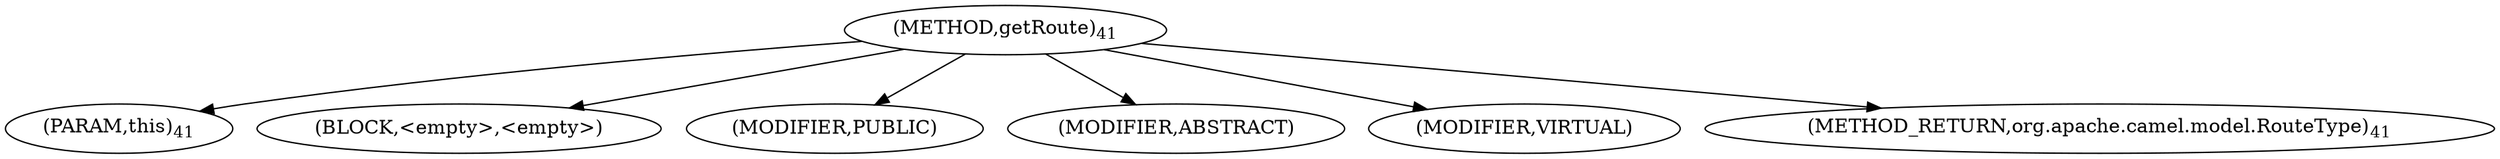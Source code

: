 digraph "getRoute" {  
"38" [label = <(METHOD,getRoute)<SUB>41</SUB>> ]
"39" [label = <(PARAM,this)<SUB>41</SUB>> ]
"40" [label = <(BLOCK,&lt;empty&gt;,&lt;empty&gt;)> ]
"41" [label = <(MODIFIER,PUBLIC)> ]
"42" [label = <(MODIFIER,ABSTRACT)> ]
"43" [label = <(MODIFIER,VIRTUAL)> ]
"44" [label = <(METHOD_RETURN,org.apache.camel.model.RouteType)<SUB>41</SUB>> ]
  "38" -> "39" 
  "38" -> "40" 
  "38" -> "41" 
  "38" -> "42" 
  "38" -> "43" 
  "38" -> "44" 
}
